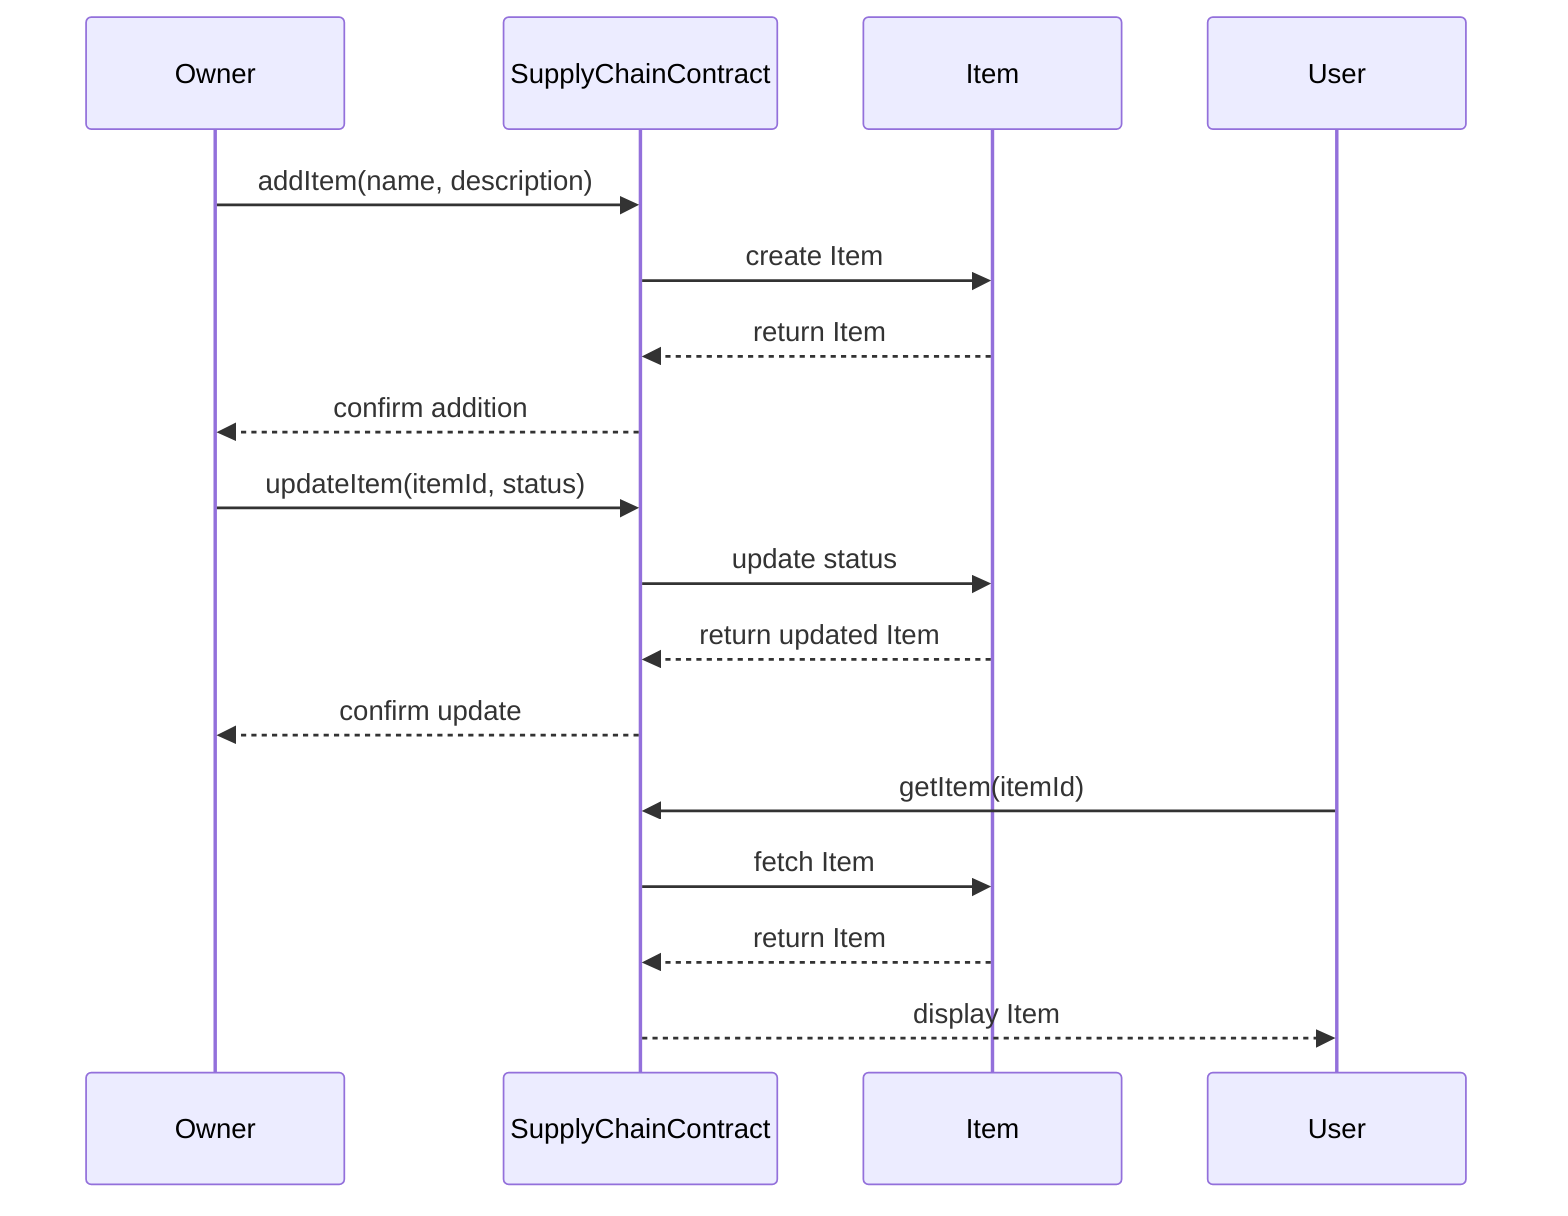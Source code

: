sequenceDiagram
    participant O as Owner
    participant SC as SupplyChainContract
    participant I as Item
    O->>SC: addItem(name, description)
    SC->>I: create Item
    I-->>SC: return Item
    SC-->>O: confirm addition
    O->>SC: updateItem(itemId, status)
    SC->>I: update status
    I-->>SC: return updated Item
    SC-->>O: confirm update
    participant U as User
    U->>SC: getItem(itemId)
    SC->>I: fetch Item
    I-->>SC: return Item
    SC-->>U: display Item